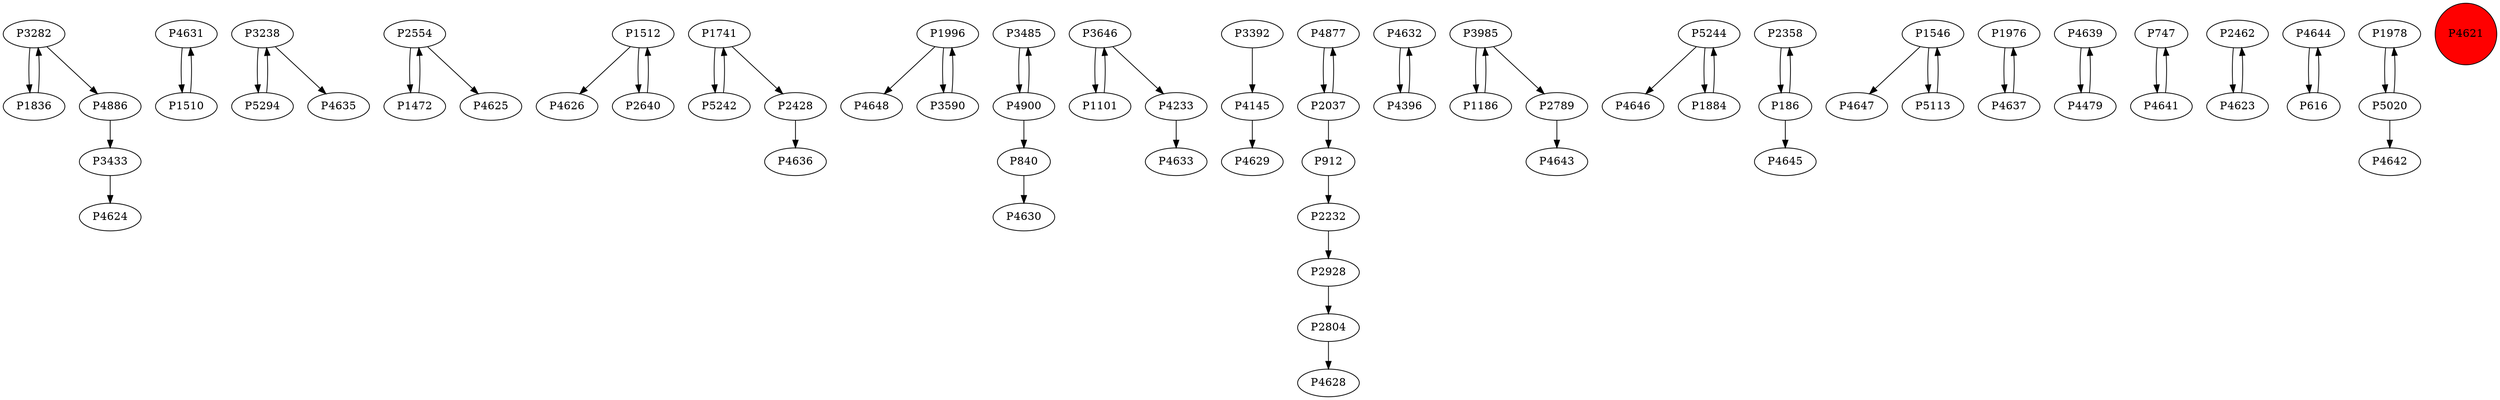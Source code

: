 digraph {
	P3282 -> P1836
	P4631 -> P1510
	P3238 -> P5294
	P2554 -> P1472
	P1512 -> P4626
	P1741 -> P5242
	P1996 -> P4648
	P2640 -> P1512
	P3485 -> P4900
	P3646 -> P1101
	P4145 -> P4629
	P4877 -> P2037
	P4632 -> P4396
	P1101 -> P3646
	P3985 -> P1186
	P4233 -> P4633
	P5244 -> P4646
	P2358 -> P186
	P1546 -> P4647
	P1512 -> P2640
	P4900 -> P840
	P1976 -> P4637
	P4886 -> P3433
	P3238 -> P4635
	P2037 -> P912
	P4639 -> P4479
	P747 -> P4641
	P5113 -> P1546
	P2037 -> P4877
	P2232 -> P2928
	P4396 -> P4632
	P912 -> P2232
	P4900 -> P3485
	P5294 -> P3238
	P3646 -> P4233
	P1472 -> P2554
	P840 -> P4630
	P2462 -> P4623
	P4623 -> P2462
	P2928 -> P2804
	P3590 -> P1996
	P3985 -> P2789
	P4637 -> P1976
	P1546 -> P5113
	P4641 -> P747
	P4479 -> P4639
	P1186 -> P3985
	P1510 -> P4631
	P186 -> P2358
	P5242 -> P1741
	P4644 -> P616
	P1978 -> P5020
	P3392 -> P4145
	P1884 -> P5244
	P5020 -> P4642
	P3282 -> P4886
	P2554 -> P4625
	P186 -> P4645
	P3433 -> P4624
	P1996 -> P3590
	P1741 -> P2428
	P2789 -> P4643
	P2804 -> P4628
	P616 -> P4644
	P1836 -> P3282
	P5244 -> P1884
	P2428 -> P4636
	P5020 -> P1978
	P4621 [shape=circle]
	P4621 [style=filled]
	P4621 [fillcolor=red]
}